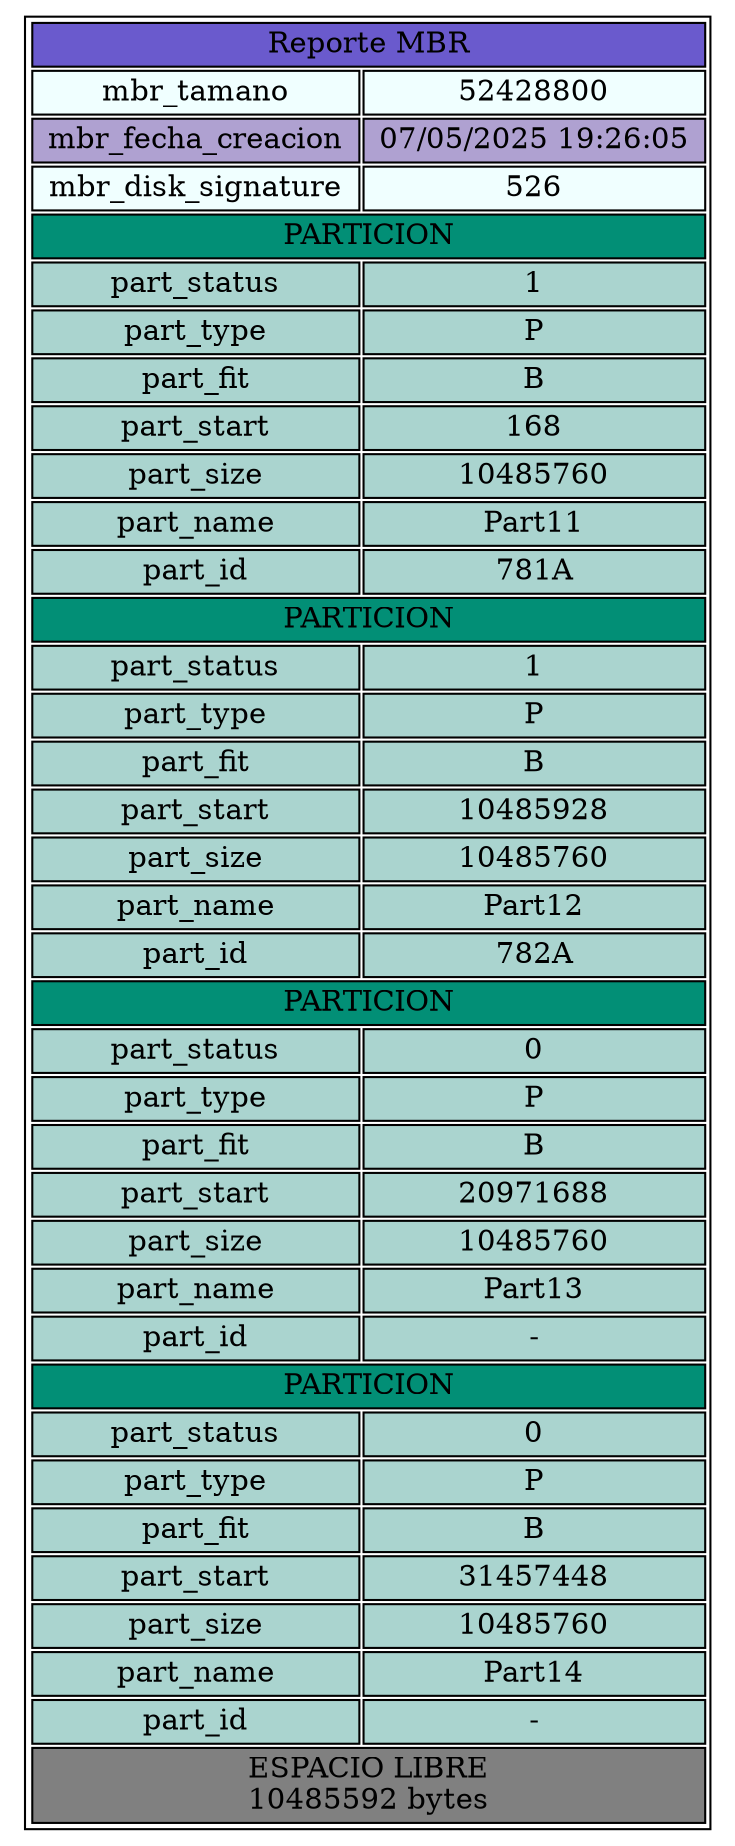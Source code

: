 digraph { 
node [ shape=none ] 
TablaReportNodo [ label = < <table border="1"> 
 <tr>
  <td bgcolor='SlateBlue' COLSPAN="2"> Reporte MBR </td> 
 </tr> 
 <tr>
  <td bgcolor='Azure'> mbr_tamano </td> 
  <td bgcolor='Azure'> 52428800 </td> 
 </tr> 
 <tr>
  <td bgcolor='#AFA1D1'> mbr_fecha_creacion </td> 
  <td bgcolor='#AFA1D1'> 07/05/2025 19:26:05 </td> 
 </tr> 
 <tr>
  <td bgcolor='Azure'> mbr_disk_signature </td> 
  <td bgcolor='Azure'> 526 </td> 
 </tr>  
 <tr>
 <td bgcolor='#028f76' COLSPAN="2"> PARTICION </td> 
 </tr> 
 <tr>
 <td bgcolor='#aad4cf'> part_status </td> 
 <td bgcolor='#aad4cf'> 1 </td> 
 </tr> 
 <tr>
 <td bgcolor='#aad4cf'> part_type </td> 
 <td bgcolor='#aad4cf'> P </td> 
 </tr> 
 <tr>
 <td bgcolor='#aad4cf'> part_fit </td> 
 <td bgcolor='#aad4cf'> B </td> 
 </tr> 
 <tr>
 <td bgcolor='#aad4cf'> part_start </td> 
 <td bgcolor='#aad4cf'> 168 </td> 
 </tr> 
 <tr>
 <td bgcolor='#aad4cf'> part_size </td> 
 <td bgcolor='#aad4cf'> 10485760 </td> 
 </tr> 
 <tr>
 <td bgcolor='#aad4cf'> part_name </td> 
 <td bgcolor='#aad4cf'> Part11 </td> 
 </tr> 
 <tr>
 <td bgcolor='#aad4cf'> part_id </td> 
 <td bgcolor='#aad4cf'> 781A </td> 
 </tr> 
 <tr>
 <td bgcolor='#028f76' COLSPAN="2"> PARTICION </td> 
 </tr> 
 <tr>
 <td bgcolor='#aad4cf'> part_status </td> 
 <td bgcolor='#aad4cf'> 1 </td> 
 </tr> 
 <tr>
 <td bgcolor='#aad4cf'> part_type </td> 
 <td bgcolor='#aad4cf'> P </td> 
 </tr> 
 <tr>
 <td bgcolor='#aad4cf'> part_fit </td> 
 <td bgcolor='#aad4cf'> B </td> 
 </tr> 
 <tr>
 <td bgcolor='#aad4cf'> part_start </td> 
 <td bgcolor='#aad4cf'> 10485928 </td> 
 </tr> 
 <tr>
 <td bgcolor='#aad4cf'> part_size </td> 
 <td bgcolor='#aad4cf'> 10485760 </td> 
 </tr> 
 <tr>
 <td bgcolor='#aad4cf'> part_name </td> 
 <td bgcolor='#aad4cf'> Part12 </td> 
 </tr> 
 <tr>
 <td bgcolor='#aad4cf'> part_id </td> 
 <td bgcolor='#aad4cf'> 782A </td> 
 </tr> 
 <tr>
 <td bgcolor='#028f76' COLSPAN="2"> PARTICION </td> 
 </tr> 
 <tr>
 <td bgcolor='#aad4cf'> part_status </td> 
 <td bgcolor='#aad4cf'> 0 </td> 
 </tr> 
 <tr>
 <td bgcolor='#aad4cf'> part_type </td> 
 <td bgcolor='#aad4cf'> P </td> 
 </tr> 
 <tr>
 <td bgcolor='#aad4cf'> part_fit </td> 
 <td bgcolor='#aad4cf'> B </td> 
 </tr> 
 <tr>
 <td bgcolor='#aad4cf'> part_start </td> 
 <td bgcolor='#aad4cf'> 20971688 </td> 
 </tr> 
 <tr>
 <td bgcolor='#aad4cf'> part_size </td> 
 <td bgcolor='#aad4cf'> 10485760 </td> 
 </tr> 
 <tr>
 <td bgcolor='#aad4cf'> part_name </td> 
 <td bgcolor='#aad4cf'> Part13 </td> 
 </tr> 
 <tr>
 <td bgcolor='#aad4cf'> part_id </td> 
 <td bgcolor='#aad4cf'> - </td> 
 </tr> 
 <tr>
 <td bgcolor='#028f76' COLSPAN="2"> PARTICION </td> 
 </tr> 
 <tr>
 <td bgcolor='#aad4cf'> part_status </td> 
 <td bgcolor='#aad4cf'> 0 </td> 
 </tr> 
 <tr>
 <td bgcolor='#aad4cf'> part_type </td> 
 <td bgcolor='#aad4cf'> P </td> 
 </tr> 
 <tr>
 <td bgcolor='#aad4cf'> part_fit </td> 
 <td bgcolor='#aad4cf'> B </td> 
 </tr> 
 <tr>
 <td bgcolor='#aad4cf'> part_start </td> 
 <td bgcolor='#aad4cf'> 31457448 </td> 
 </tr> 
 <tr>
 <td bgcolor='#aad4cf'> part_size </td> 
 <td bgcolor='#aad4cf'> 10485760 </td> 
 </tr> 
 <tr>
 <td bgcolor='#aad4cf'> part_name </td> 
 <td bgcolor='#aad4cf'> Part14 </td> 
 </tr> 
 <tr>
 <td bgcolor='#aad4cf'> part_id </td> 
 <td bgcolor='#aad4cf'> - </td> 
 </tr> 
 <tr>
 <td bgcolor='#808080' COLSPAN="2"> ESPACIO LIBRE <br/> 10485592 bytes </td> 
 </tr> 
</table> > ]
}